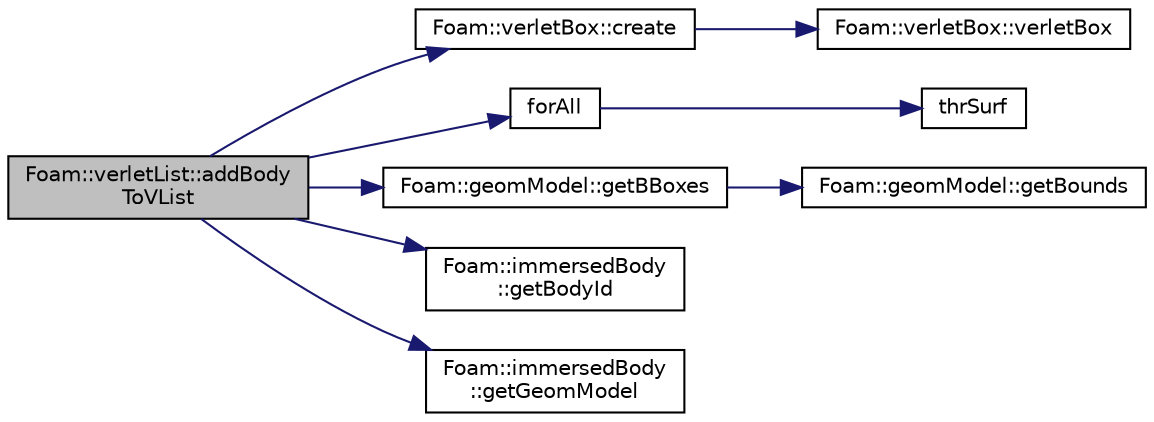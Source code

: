 digraph "Foam::verletList::addBodyToVList"
{
 // LATEX_PDF_SIZE
  edge [fontname="Helvetica",fontsize="10",labelfontname="Helvetica",labelfontsize="10"];
  node [fontname="Helvetica",fontsize="10",shape=record];
  rankdir="LR";
  Node1 [label="Foam::verletList::addBody\lToVList",height=0.2,width=0.4,color="black", fillcolor="grey75", style="filled", fontcolor="black",tooltip=" "];
  Node1 -> Node2 [color="midnightblue",fontsize="10",style="solid",fontname="Helvetica"];
  Node2 [label="Foam::verletBox::create",height=0.2,width=0.4,color="black", fillcolor="white", style="filled",URL="$classFoam_1_1verletBox.html#a03e14c5fe63f7945d9162a4b0f9d8af2",tooltip=" "];
  Node2 -> Node3 [color="midnightblue",fontsize="10",style="solid",fontname="Helvetica"];
  Node3 [label="Foam::verletBox::verletBox",height=0.2,width=0.4,color="black", fillcolor="white", style="filled",URL="$classFoam_1_1verletBox.html#a47ed65ce91446b26e02c8e610924f0b5",tooltip=" "];
  Node1 -> Node4 [color="midnightblue",fontsize="10",style="solid",fontname="Helvetica"];
  Node4 [label="forAll",height=0.2,width=0.4,color="black", fillcolor="white", style="filled",URL="$addModels_2initializeAddModels_8H.html#adcd69a620b2d93c893cbf0e92bb7c5d7",tooltip=" "];
  Node4 -> Node5 [color="midnightblue",fontsize="10",style="solid",fontname="Helvetica"];
  Node5 [label="thrSurf",height=0.2,width=0.4,color="black", fillcolor="white", style="filled",URL="$addModels_2initializeAddModels_8H.html#a12947c9cf4cff46d3d0a324e3e718f45",tooltip=" "];
  Node1 -> Node6 [color="midnightblue",fontsize="10",style="solid",fontname="Helvetica"];
  Node6 [label="Foam::geomModel::getBBoxes",height=0.2,width=0.4,color="black", fillcolor="white", style="filled",URL="$classFoam_1_1geomModel.html#a478b20dd5156a461e6699383bd2b23af",tooltip=" "];
  Node6 -> Node7 [color="midnightblue",fontsize="10",style="solid",fontname="Helvetica"];
  Node7 [label="Foam::geomModel::getBounds",height=0.2,width=0.4,color="black", fillcolor="white", style="filled",URL="$classFoam_1_1geomModel.html#a3e96ac9daa9bf49715d933c93f1f817a",tooltip=" "];
  Node1 -> Node8 [color="midnightblue",fontsize="10",style="solid",fontname="Helvetica"];
  Node8 [label="Foam::immersedBody\l::getBodyId",height=0.2,width=0.4,color="black", fillcolor="white", style="filled",URL="$classFoam_1_1immersedBody.html#abcd1c50794faf308fa491e9990b3db5a",tooltip=" "];
  Node1 -> Node9 [color="midnightblue",fontsize="10",style="solid",fontname="Helvetica"];
  Node9 [label="Foam::immersedBody\l::getGeomModel",height=0.2,width=0.4,color="black", fillcolor="white", style="filled",URL="$classFoam_1_1immersedBody.html#a721fb801dd7a85d2a1ee95db8dc674ac",tooltip=" "];
}
